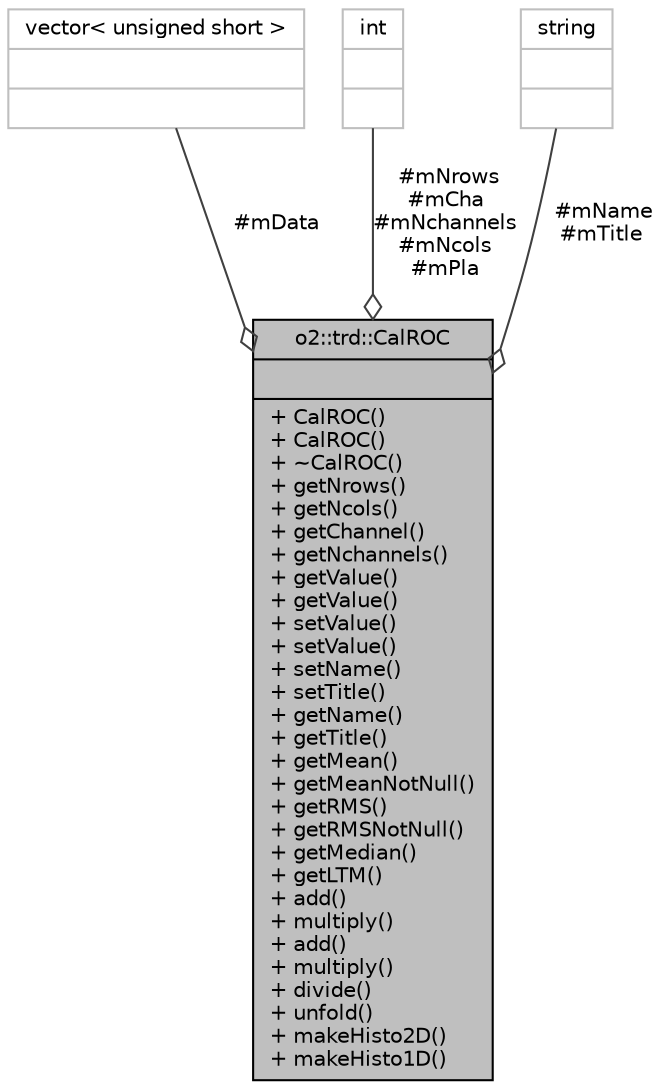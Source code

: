digraph "o2::trd::CalROC"
{
 // INTERACTIVE_SVG=YES
  bgcolor="transparent";
  edge [fontname="Helvetica",fontsize="10",labelfontname="Helvetica",labelfontsize="10"];
  node [fontname="Helvetica",fontsize="10",shape=record];
  Node1 [label="{o2::trd::CalROC\n||+ CalROC()\l+ CalROC()\l+ ~CalROC()\l+ getNrows()\l+ getNcols()\l+ getChannel()\l+ getNchannels()\l+ getValue()\l+ getValue()\l+ setValue()\l+ setValue()\l+ setName()\l+ setTitle()\l+ getName()\l+ getTitle()\l+ getMean()\l+ getMeanNotNull()\l+ getRMS()\l+ getRMSNotNull()\l+ getMedian()\l+ getLTM()\l+ add()\l+ multiply()\l+ add()\l+ multiply()\l+ divide()\l+ unfold()\l+ makeHisto2D()\l+ makeHisto1D()\l}",height=0.2,width=0.4,color="black", fillcolor="grey75", style="filled", fontcolor="black"];
  Node2 -> Node1 [color="grey25",fontsize="10",style="solid",label=" #mData" ,arrowhead="odiamond",fontname="Helvetica"];
  Node2 [label="{vector\< unsigned short \>\n||}",height=0.2,width=0.4,color="grey75"];
  Node3 -> Node1 [color="grey25",fontsize="10",style="solid",label=" #mNrows\n#mCha\n#mNchannels\n#mNcols\n#mPla" ,arrowhead="odiamond",fontname="Helvetica"];
  Node3 [label="{int\n||}",height=0.2,width=0.4,color="grey75"];
  Node4 -> Node1 [color="grey25",fontsize="10",style="solid",label=" #mName\n#mTitle" ,arrowhead="odiamond",fontname="Helvetica"];
  Node4 [label="{string\n||}",height=0.2,width=0.4,color="grey75"];
}
